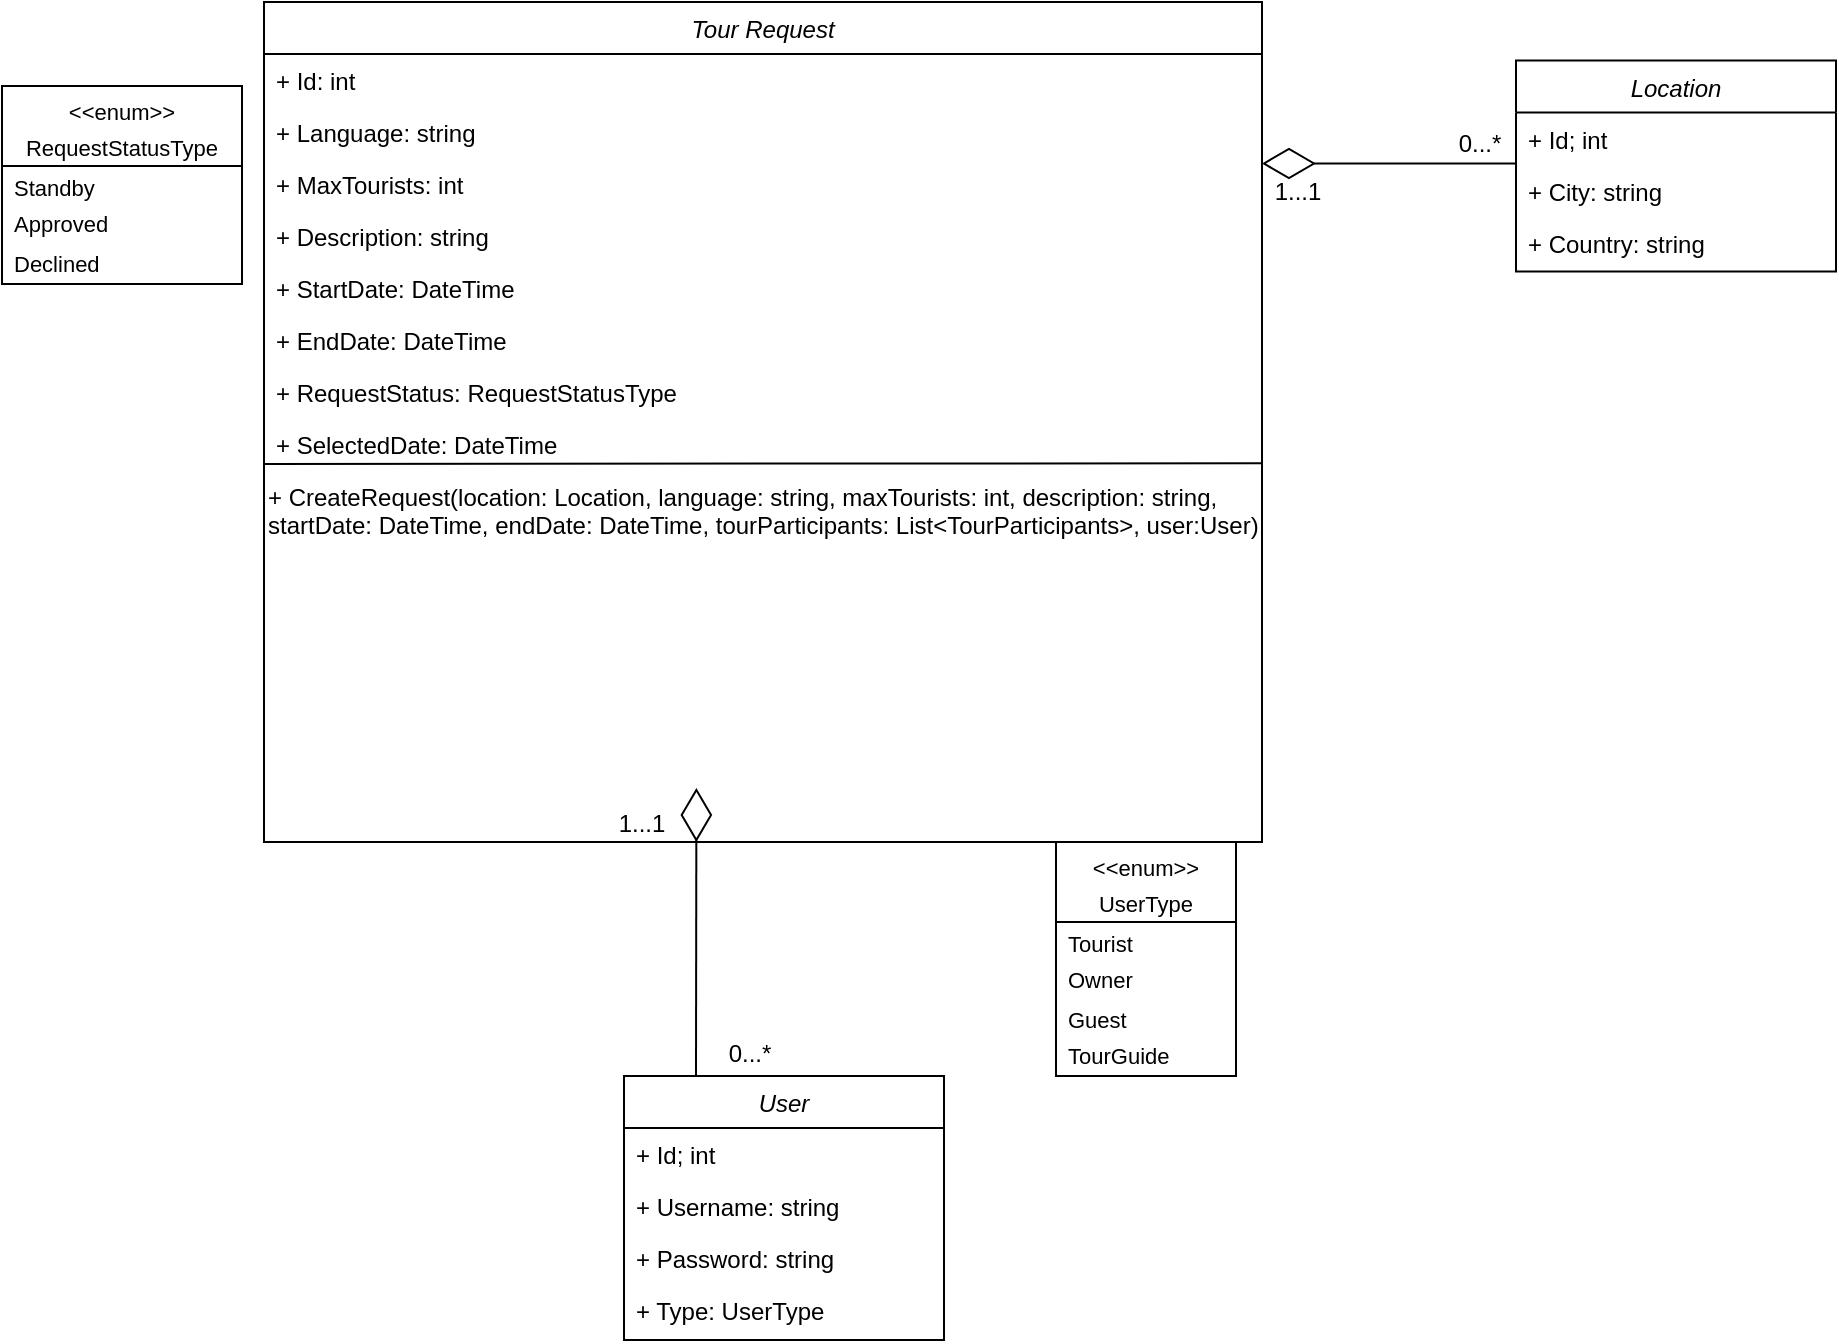 <mxfile version="24.4.0" type="device">
  <diagram id="C5RBs43oDa-KdzZeNtuy" name="Page-1">
    <mxGraphModel dx="1000" dy="505" grid="1" gridSize="9" guides="1" tooltips="1" connect="1" arrows="1" fold="1" page="1" pageScale="1" pageWidth="827" pageHeight="1169" math="0" shadow="0">
      <root>
        <mxCell id="WIyWlLk6GJQsqaUBKTNV-0" />
        <mxCell id="WIyWlLk6GJQsqaUBKTNV-1" parent="WIyWlLk6GJQsqaUBKTNV-0" />
        <mxCell id="zkfFHV4jXpPFQw0GAbJ--0" value="Tour Request" style="swimlane;fontStyle=2;align=center;verticalAlign=top;childLayout=stackLayout;horizontal=1;startSize=26;horizontalStack=0;resizeParent=1;resizeLast=0;collapsible=1;marginBottom=0;rounded=0;shadow=0;strokeWidth=1;" parent="WIyWlLk6GJQsqaUBKTNV-1" vertex="1">
          <mxGeometry x="171" y="120" width="499" height="420" as="geometry">
            <mxRectangle x="220" y="120" width="160" height="26" as="alternateBounds" />
          </mxGeometry>
        </mxCell>
        <mxCell id="zkfFHV4jXpPFQw0GAbJ--1" value="+ Id: int" style="text;align=left;verticalAlign=top;spacingLeft=4;spacingRight=4;overflow=hidden;rotatable=0;points=[[0,0.5],[1,0.5]];portConstraint=eastwest;" parent="zkfFHV4jXpPFQw0GAbJ--0" vertex="1">
          <mxGeometry y="26" width="499" height="26" as="geometry" />
        </mxCell>
        <mxCell id="wFmKNOvRVq7fivsYvquY-7" value="+ Language: string&#xa;" style="text;align=left;verticalAlign=top;spacingLeft=4;spacingRight=4;overflow=hidden;rotatable=0;points=[[0,0.5],[1,0.5]];portConstraint=eastwest;rounded=0;shadow=0;html=0;" parent="zkfFHV4jXpPFQw0GAbJ--0" vertex="1">
          <mxGeometry y="52" width="499" height="26" as="geometry" />
        </mxCell>
        <mxCell id="wFmKNOvRVq7fivsYvquY-6" value="+ MaxTourists: int " style="text;align=left;verticalAlign=top;spacingLeft=4;spacingRight=4;overflow=hidden;rotatable=0;points=[[0,0.5],[1,0.5]];portConstraint=eastwest;rounded=0;shadow=0;html=0;" parent="zkfFHV4jXpPFQw0GAbJ--0" vertex="1">
          <mxGeometry y="78" width="499" height="26" as="geometry" />
        </mxCell>
        <mxCell id="wFmKNOvRVq7fivsYvquY-5" value="+ Description: string" style="text;align=left;verticalAlign=top;spacingLeft=4;spacingRight=4;overflow=hidden;rotatable=0;points=[[0,0.5],[1,0.5]];portConstraint=eastwest;rounded=0;shadow=0;html=0;" parent="zkfFHV4jXpPFQw0GAbJ--0" vertex="1">
          <mxGeometry y="104" width="499" height="26" as="geometry" />
        </mxCell>
        <mxCell id="zkfFHV4jXpPFQw0GAbJ--3" value="+ StartDate: DateTime" style="text;align=left;verticalAlign=top;spacingLeft=4;spacingRight=4;overflow=hidden;rotatable=0;points=[[0,0.5],[1,0.5]];portConstraint=eastwest;rounded=0;shadow=0;html=0;" parent="zkfFHV4jXpPFQw0GAbJ--0" vertex="1">
          <mxGeometry y="130" width="499" height="26" as="geometry" />
        </mxCell>
        <mxCell id="wFmKNOvRVq7fivsYvquY-4" value="+ EndDate: DateTime" style="text;align=left;verticalAlign=top;spacingLeft=4;spacingRight=4;overflow=hidden;rotatable=0;points=[[0,0.5],[1,0.5]];portConstraint=eastwest;rounded=0;shadow=0;html=0;" parent="zkfFHV4jXpPFQw0GAbJ--0" vertex="1">
          <mxGeometry y="156" width="499" height="26" as="geometry" />
        </mxCell>
        <mxCell id="wFmKNOvRVq7fivsYvquY-10" value="+ RequestStatus: RequestStatusType" style="text;align=left;verticalAlign=top;spacingLeft=4;spacingRight=4;overflow=hidden;rotatable=0;points=[[0,0.5],[1,0.5]];portConstraint=eastwest;rounded=0;shadow=0;html=0;" parent="zkfFHV4jXpPFQw0GAbJ--0" vertex="1">
          <mxGeometry y="182" width="499" height="26" as="geometry" />
        </mxCell>
        <mxCell id="wFmKNOvRVq7fivsYvquY-1" value="+ SelectedDate: DateTime" style="text;align=left;verticalAlign=top;spacingLeft=4;spacingRight=4;overflow=hidden;rotatable=0;points=[[0,0.5],[1,0.5]];portConstraint=eastwest;rounded=0;shadow=0;html=0;" parent="zkfFHV4jXpPFQw0GAbJ--0" vertex="1">
          <mxGeometry y="208" width="499" height="26" as="geometry" />
        </mxCell>
        <mxCell id="iYTX1hzSNdXGsrL3NJAf-0" value="" style="endArrow=none;html=1;rounded=0;entryX=1.001;entryY=0.87;entryDx=0;entryDy=0;entryPerimeter=0;" parent="zkfFHV4jXpPFQw0GAbJ--0" target="wFmKNOvRVq7fivsYvquY-1" edge="1">
          <mxGeometry width="50" height="50" relative="1" as="geometry">
            <mxPoint y="231" as="sourcePoint" />
            <mxPoint x="410" y="231" as="targetPoint" />
          </mxGeometry>
        </mxCell>
        <mxCell id="iYTX1hzSNdXGsrL3NJAf-5" value="+ CreateRequest(location: Location, language: string, maxTourists: int, description: string, startDate: DateTime, endDate: DateTime, tourParticipants: List&lt;TourParticipants&gt;, user:User)" style="text;whiteSpace=wrap;" parent="zkfFHV4jXpPFQw0GAbJ--0" vertex="1">
          <mxGeometry y="234" width="499" height="63" as="geometry" />
        </mxCell>
        <mxCell id="zkfFHV4jXpPFQw0GAbJ--17" value="User" style="swimlane;fontStyle=2;align=center;verticalAlign=top;childLayout=stackLayout;horizontal=1;startSize=26;horizontalStack=0;resizeParent=1;resizeLast=0;collapsible=1;marginBottom=0;rounded=0;shadow=0;strokeWidth=1;" parent="WIyWlLk6GJQsqaUBKTNV-1" vertex="1">
          <mxGeometry x="351" y="657" width="160" height="132" as="geometry">
            <mxRectangle x="550" y="140" width="160" height="26" as="alternateBounds" />
          </mxGeometry>
        </mxCell>
        <mxCell id="zkfFHV4jXpPFQw0GAbJ--18" value="+ Id; int" style="text;align=left;verticalAlign=top;spacingLeft=4;spacingRight=4;overflow=hidden;rotatable=0;points=[[0,0.5],[1,0.5]];portConstraint=eastwest;" parent="zkfFHV4jXpPFQw0GAbJ--17" vertex="1">
          <mxGeometry y="26" width="160" height="26" as="geometry" />
        </mxCell>
        <mxCell id="zkfFHV4jXpPFQw0GAbJ--19" value="+ Username: string" style="text;align=left;verticalAlign=top;spacingLeft=4;spacingRight=4;overflow=hidden;rotatable=0;points=[[0,0.5],[1,0.5]];portConstraint=eastwest;rounded=0;shadow=0;html=0;" parent="zkfFHV4jXpPFQw0GAbJ--17" vertex="1">
          <mxGeometry y="52" width="160" height="26" as="geometry" />
        </mxCell>
        <mxCell id="zkfFHV4jXpPFQw0GAbJ--20" value="+ Password: string" style="text;align=left;verticalAlign=top;spacingLeft=4;spacingRight=4;overflow=hidden;rotatable=0;points=[[0,0.5],[1,0.5]];portConstraint=eastwest;rounded=0;shadow=0;html=0;" parent="zkfFHV4jXpPFQw0GAbJ--17" vertex="1">
          <mxGeometry y="78" width="160" height="26" as="geometry" />
        </mxCell>
        <mxCell id="zkfFHV4jXpPFQw0GAbJ--21" value="+ Type: UserType" style="text;align=left;verticalAlign=top;spacingLeft=4;spacingRight=4;overflow=hidden;rotatable=0;points=[[0,0.5],[1,0.5]];portConstraint=eastwest;rounded=0;shadow=0;html=0;" parent="zkfFHV4jXpPFQw0GAbJ--17" vertex="1">
          <mxGeometry y="104" width="160" height="26" as="geometry" />
        </mxCell>
        <mxCell id="wFmKNOvRVq7fivsYvquY-11" value="" style="rounded=0;whiteSpace=wrap;html=1;" parent="WIyWlLk6GJQsqaUBKTNV-1" vertex="1">
          <mxGeometry x="40" y="162" width="120" height="99" as="geometry" />
        </mxCell>
        <mxCell id="wFmKNOvRVq7fivsYvquY-12" value="&lt;&lt;enum&gt;&gt;&#xa;" style="text;align=center;verticalAlign=top;spacingLeft=4;spacingRight=4;overflow=hidden;rotatable=0;points=[[0,0.5],[1,0.5]];portConstraint=eastwest;rounded=0;shadow=0;html=0;fontSize=11;" parent="WIyWlLk6GJQsqaUBKTNV-1" vertex="1">
          <mxGeometry x="40" y="162" width="120" height="18" as="geometry" />
        </mxCell>
        <mxCell id="wFmKNOvRVq7fivsYvquY-13" value="RequestStatusType" style="text;align=center;verticalAlign=top;spacingLeft=4;spacingRight=4;overflow=hidden;rotatable=0;points=[[0,0.5],[1,0.5]];portConstraint=eastwest;rounded=0;shadow=0;html=0;fontSize=11;" parent="WIyWlLk6GJQsqaUBKTNV-1" vertex="1">
          <mxGeometry x="40" y="180" width="120" height="26" as="geometry" />
        </mxCell>
        <mxCell id="wFmKNOvRVq7fivsYvquY-17" value="" style="line;html=1;strokeWidth=1;align=left;verticalAlign=middle;spacingTop=-1;spacingLeft=3;spacingRight=3;rotatable=0;labelPosition=right;points=[];portConstraint=eastwest;" parent="WIyWlLk6GJQsqaUBKTNV-1" vertex="1">
          <mxGeometry x="40" y="198" width="120" height="8" as="geometry" />
        </mxCell>
        <mxCell id="wFmKNOvRVq7fivsYvquY-18" value="Approved" style="text;align=left;verticalAlign=top;spacingLeft=4;spacingRight=4;overflow=hidden;rotatable=0;points=[[0,0.5],[1,0.5]];portConstraint=eastwest;rounded=0;shadow=0;html=0;fontSize=11;" parent="WIyWlLk6GJQsqaUBKTNV-1" vertex="1">
          <mxGeometry x="40" y="218" width="120" height="20" as="geometry" />
        </mxCell>
        <mxCell id="wFmKNOvRVq7fivsYvquY-19" value="Standby" style="text;align=left;verticalAlign=top;spacingLeft=4;spacingRight=4;overflow=hidden;rotatable=0;points=[[0,0.5],[1,0.5]];portConstraint=eastwest;rounded=0;shadow=0;html=0;fontSize=11;" parent="WIyWlLk6GJQsqaUBKTNV-1" vertex="1">
          <mxGeometry x="40" y="200" width="120" height="25" as="geometry" />
        </mxCell>
        <mxCell id="wFmKNOvRVq7fivsYvquY-20" value="Declined" style="text;align=left;verticalAlign=top;spacingLeft=4;spacingRight=4;overflow=hidden;rotatable=0;points=[[0,0.5],[1,0.5]];portConstraint=eastwest;rounded=0;shadow=0;html=0;fontSize=11;" parent="WIyWlLk6GJQsqaUBKTNV-1" vertex="1">
          <mxGeometry x="40" y="238" width="120" height="18" as="geometry" />
        </mxCell>
        <mxCell id="wFmKNOvRVq7fivsYvquY-21" style="edgeStyle=orthogonalEdgeStyle;rounded=0;orthogonalLoop=1;jettySize=auto;html=1;exitX=1;exitY=0.5;exitDx=0;exitDy=0;" parent="WIyWlLk6GJQsqaUBKTNV-1" source="wFmKNOvRVq7fivsYvquY-18" target="wFmKNOvRVq7fivsYvquY-18" edge="1">
          <mxGeometry relative="1" as="geometry" />
        </mxCell>
        <mxCell id="wFmKNOvRVq7fivsYvquY-22" value="" style="rounded=0;whiteSpace=wrap;html=1;" parent="WIyWlLk6GJQsqaUBKTNV-1" vertex="1">
          <mxGeometry x="567" y="540" width="90" height="117" as="geometry" />
        </mxCell>
        <mxCell id="wFmKNOvRVq7fivsYvquY-23" value="&lt;&lt;enum&gt;&gt;&#xa;" style="text;align=center;verticalAlign=top;spacingLeft=4;spacingRight=4;overflow=hidden;rotatable=0;points=[[0,0.5],[1,0.5]];portConstraint=eastwest;rounded=0;shadow=0;html=0;fontSize=11;" parent="WIyWlLk6GJQsqaUBKTNV-1" vertex="1">
          <mxGeometry x="567" y="540" width="90" height="18" as="geometry" />
        </mxCell>
        <mxCell id="wFmKNOvRVq7fivsYvquY-24" value="UserType" style="text;align=center;verticalAlign=top;spacingLeft=4;spacingRight=4;overflow=hidden;rotatable=0;points=[[0,0.5],[1,0.5]];portConstraint=eastwest;rounded=0;shadow=0;html=0;fontSize=11;" parent="WIyWlLk6GJQsqaUBKTNV-1" vertex="1">
          <mxGeometry x="567" y="558" width="90" height="26" as="geometry" />
        </mxCell>
        <mxCell id="wFmKNOvRVq7fivsYvquY-25" value="" style="line;html=1;strokeWidth=1;align=left;verticalAlign=middle;spacingTop=-1;spacingLeft=3;spacingRight=3;rotatable=0;labelPosition=right;points=[];portConstraint=eastwest;" parent="WIyWlLk6GJQsqaUBKTNV-1" vertex="1">
          <mxGeometry x="567" y="576" width="90" height="8" as="geometry" />
        </mxCell>
        <mxCell id="wFmKNOvRVq7fivsYvquY-26" value="Owner" style="text;align=left;verticalAlign=top;spacingLeft=4;spacingRight=4;overflow=hidden;rotatable=0;points=[[0,0.5],[1,0.5]];portConstraint=eastwest;rounded=0;shadow=0;html=0;fontSize=11;" parent="WIyWlLk6GJQsqaUBKTNV-1" vertex="1">
          <mxGeometry x="567" y="596" width="90" height="20" as="geometry" />
        </mxCell>
        <mxCell id="wFmKNOvRVq7fivsYvquY-27" value="Tourist" style="text;align=left;verticalAlign=top;spacingLeft=4;spacingRight=4;overflow=hidden;rotatable=0;points=[[0,0.5],[1,0.5]];portConstraint=eastwest;rounded=0;shadow=0;html=0;fontSize=11;" parent="WIyWlLk6GJQsqaUBKTNV-1" vertex="1">
          <mxGeometry x="567" y="578" width="90" height="25" as="geometry" />
        </mxCell>
        <mxCell id="wFmKNOvRVq7fivsYvquY-28" value="Guest" style="text;align=left;verticalAlign=top;spacingLeft=4;spacingRight=4;overflow=hidden;rotatable=0;points=[[0,0.5],[1,0.5]];portConstraint=eastwest;rounded=0;shadow=0;html=0;fontSize=11;" parent="WIyWlLk6GJQsqaUBKTNV-1" vertex="1">
          <mxGeometry x="567" y="616" width="90" height="23" as="geometry" />
        </mxCell>
        <mxCell id="wFmKNOvRVq7fivsYvquY-29" style="edgeStyle=orthogonalEdgeStyle;rounded=0;orthogonalLoop=1;jettySize=auto;html=1;exitX=1;exitY=0.5;exitDx=0;exitDy=0;" parent="WIyWlLk6GJQsqaUBKTNV-1" source="wFmKNOvRVq7fivsYvquY-26" target="wFmKNOvRVq7fivsYvquY-26" edge="1">
          <mxGeometry relative="1" as="geometry" />
        </mxCell>
        <mxCell id="wFmKNOvRVq7fivsYvquY-32" value="TourGuide" style="text;align=left;verticalAlign=top;spacingLeft=4;spacingRight=4;overflow=hidden;rotatable=0;points=[[0,0.5],[1,0.5]];portConstraint=eastwest;rounded=0;shadow=0;html=0;fontSize=11;" parent="WIyWlLk6GJQsqaUBKTNV-1" vertex="1">
          <mxGeometry x="567" y="634" width="90" height="23" as="geometry" />
        </mxCell>
        <mxCell id="wFmKNOvRVq7fivsYvquY-34" value="Location" style="swimlane;fontStyle=2;align=center;verticalAlign=top;childLayout=stackLayout;horizontal=1;startSize=26;horizontalStack=0;resizeParent=1;resizeLast=0;collapsible=1;marginBottom=0;rounded=0;shadow=0;strokeWidth=1;" parent="WIyWlLk6GJQsqaUBKTNV-1" vertex="1">
          <mxGeometry x="797" y="149.25" width="160" height="105.5" as="geometry">
            <mxRectangle x="550" y="140" width="160" height="26" as="alternateBounds" />
          </mxGeometry>
        </mxCell>
        <mxCell id="wFmKNOvRVq7fivsYvquY-35" value="+ Id; int" style="text;align=left;verticalAlign=top;spacingLeft=4;spacingRight=4;overflow=hidden;rotatable=0;points=[[0,0.5],[1,0.5]];portConstraint=eastwest;" parent="wFmKNOvRVq7fivsYvquY-34" vertex="1">
          <mxGeometry y="26" width="160" height="26" as="geometry" />
        </mxCell>
        <mxCell id="wFmKNOvRVq7fivsYvquY-36" value="+ City: string" style="text;align=left;verticalAlign=top;spacingLeft=4;spacingRight=4;overflow=hidden;rotatable=0;points=[[0,0.5],[1,0.5]];portConstraint=eastwest;rounded=0;shadow=0;html=0;" parent="wFmKNOvRVq7fivsYvquY-34" vertex="1">
          <mxGeometry y="52" width="160" height="26" as="geometry" />
        </mxCell>
        <mxCell id="wFmKNOvRVq7fivsYvquY-37" value="+ Country: string" style="text;align=left;verticalAlign=top;spacingLeft=4;spacingRight=4;overflow=hidden;rotatable=0;points=[[0,0.5],[1,0.5]];portConstraint=eastwest;rounded=0;shadow=0;html=0;" parent="wFmKNOvRVq7fivsYvquY-34" vertex="1">
          <mxGeometry y="78" width="160" height="26" as="geometry" />
        </mxCell>
        <mxCell id="wFmKNOvRVq7fivsYvquY-45" value="" style="endArrow=diamondThin;endFill=0;endSize=24;html=1;rounded=0;exitX=0;exitY=0.981;exitDx=0;exitDy=0;exitPerimeter=0;" parent="WIyWlLk6GJQsqaUBKTNV-1" source="wFmKNOvRVq7fivsYvquY-35" edge="1">
          <mxGeometry width="160" relative="1" as="geometry">
            <mxPoint x="788" y="200.75" as="sourcePoint" />
            <mxPoint x="670" y="200.75" as="targetPoint" />
          </mxGeometry>
        </mxCell>
        <mxCell id="wFmKNOvRVq7fivsYvquY-48" value="" style="endArrow=diamondThin;endFill=0;endSize=24;html=1;rounded=0;" parent="WIyWlLk6GJQsqaUBKTNV-1" edge="1">
          <mxGeometry width="160" relative="1" as="geometry">
            <mxPoint x="387" y="657" as="sourcePoint" />
            <mxPoint x="387.2" y="513" as="targetPoint" />
          </mxGeometry>
        </mxCell>
        <mxCell id="wFmKNOvRVq7fivsYvquY-51" value="0...*" style="text;html=1;align=center;verticalAlign=middle;whiteSpace=wrap;rounded=0;" parent="WIyWlLk6GJQsqaUBKTNV-1" vertex="1">
          <mxGeometry x="761" y="175.75" width="36" height="30" as="geometry" />
        </mxCell>
        <mxCell id="wFmKNOvRVq7fivsYvquY-53" value="1...1" style="text;html=1;align=center;verticalAlign=middle;whiteSpace=wrap;rounded=0;" parent="WIyWlLk6GJQsqaUBKTNV-1" vertex="1">
          <mxGeometry x="670" y="202.75" width="36" height="25" as="geometry" />
        </mxCell>
        <mxCell id="wFmKNOvRVq7fivsYvquY-54" value="1...1" style="text;html=1;align=center;verticalAlign=middle;whiteSpace=wrap;rounded=0;" parent="WIyWlLk6GJQsqaUBKTNV-1" vertex="1">
          <mxGeometry x="342" y="522" width="36" height="18" as="geometry" />
        </mxCell>
        <mxCell id="wFmKNOvRVq7fivsYvquY-55" value="0...*" style="text;html=1;align=center;verticalAlign=middle;whiteSpace=wrap;rounded=0;" parent="WIyWlLk6GJQsqaUBKTNV-1" vertex="1">
          <mxGeometry x="396" y="636.5" width="36" height="18" as="geometry" />
        </mxCell>
      </root>
    </mxGraphModel>
  </diagram>
</mxfile>
